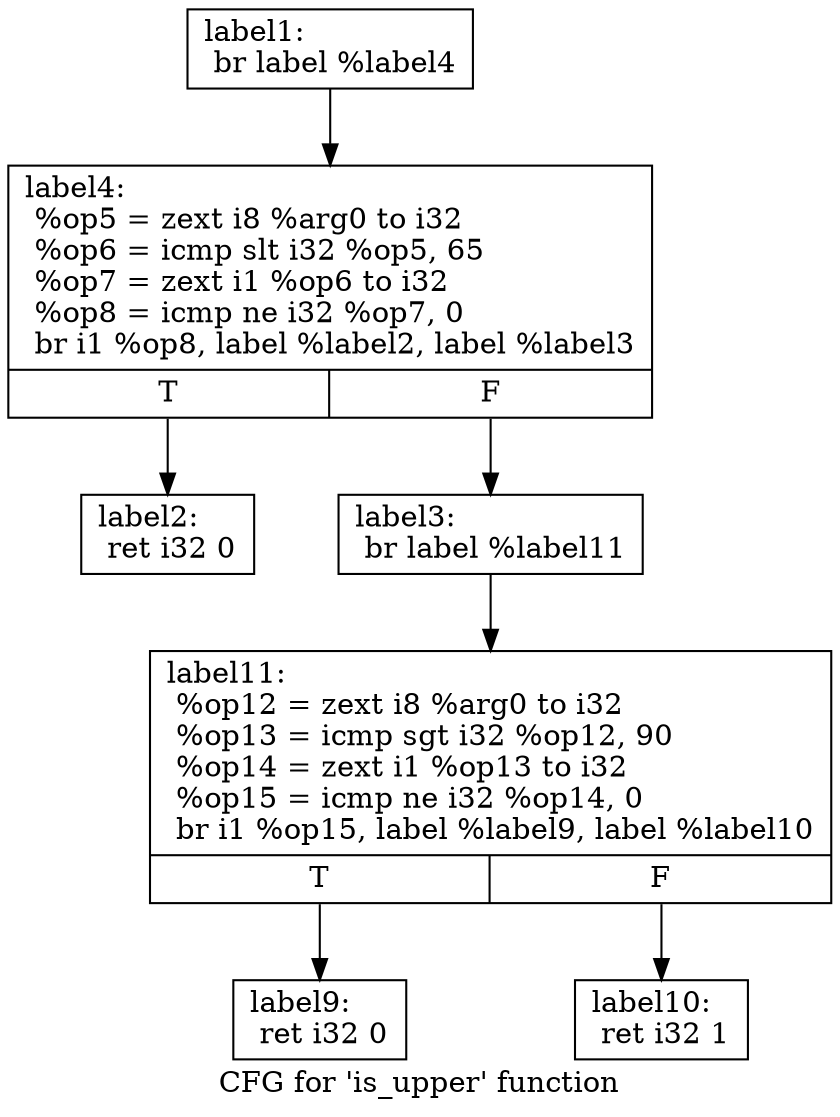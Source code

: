 digraph "CFG for 'is_upper' function" {
	label="CFG for 'is_upper' function";

	Node0x2919e040 [shape=record,label="{label1:\l  br label %label4\l}"];
	Node0x2919e040 -> Node0x2919e0f0;
	Node0x2919e1c0 [shape=record,label="{label2:                                           \l  ret i32 0\l}"];
	Node0x2919e290 [shape=record,label="{label3:                                           \l  br label %label11\l}"];
	Node0x2919e290 -> Node0x2919e360;
	Node0x2919e0f0 [shape=record,label="{label4:                                           \l  %op5 = zext i8 %arg0 to i32\l  %op6 = icmp slt i32 %op5, 65\l  %op7 = zext i1 %op6 to i32\l  %op8 = icmp ne i32 %op7, 0\l  br i1 %op8, label %label2, label %label3\l|{<s0>T|<s1>F}}"];
	Node0x2919e0f0:s0 -> Node0x2919e1c0;
	Node0x2919e0f0:s1 -> Node0x2919e290;
	Node0x2919e6b0 [shape=record,label="{label9:                                           \l  ret i32 0\l}"];
	Node0x2919ef90 [shape=record,label="{label10:                                          \l  ret i32 1\l}"];
	Node0x2919e360 [shape=record,label="{label11:                                          \l  %op12 = zext i8 %arg0 to i32\l  %op13 = icmp sgt i32 %op12, 90\l  %op14 = zext i1 %op13 to i32\l  %op15 = icmp ne i32 %op14, 0\l  br i1 %op15, label %label9, label %label10\l|{<s0>T|<s1>F}}"];
	Node0x2919e360:s0 -> Node0x2919e6b0;
	Node0x2919e360:s1 -> Node0x2919ef90;
}
